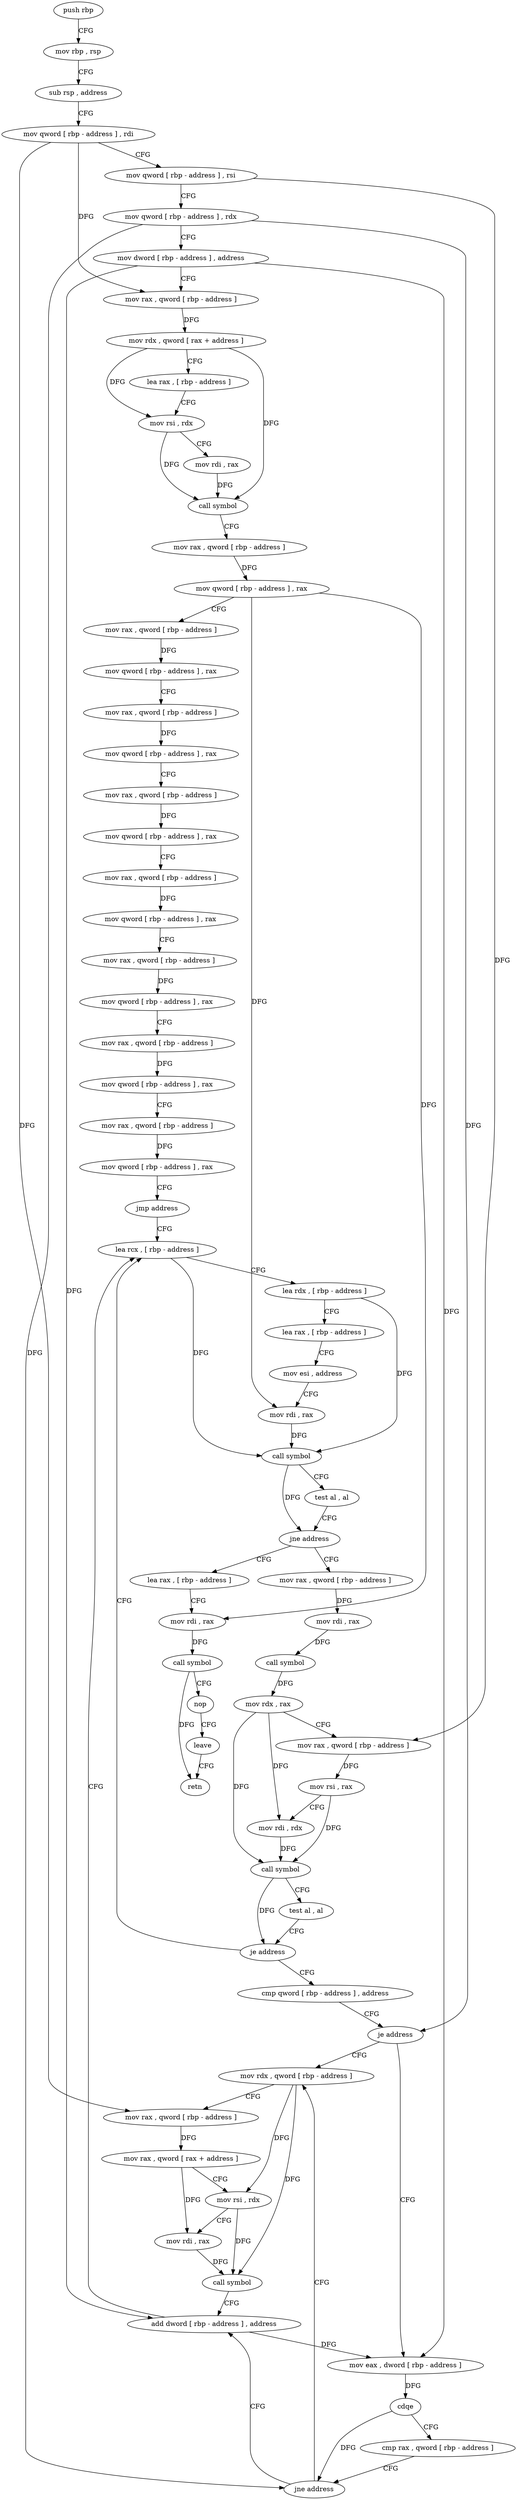 digraph "func" {
"91763" [label = "push rbp" ]
"91764" [label = "mov rbp , rsp" ]
"91767" [label = "sub rsp , address" ]
"91774" [label = "mov qword [ rbp - address ] , rdi" ]
"91778" [label = "mov qword [ rbp - address ] , rsi" ]
"91782" [label = "mov qword [ rbp - address ] , rdx" ]
"91786" [label = "mov dword [ rbp - address ] , address" ]
"91793" [label = "mov rax , qword [ rbp - address ]" ]
"91797" [label = "mov rdx , qword [ rax + address ]" ]
"91801" [label = "lea rax , [ rbp - address ]" ]
"91808" [label = "mov rsi , rdx" ]
"91811" [label = "mov rdi , rax" ]
"91814" [label = "call symbol" ]
"91819" [label = "mov rax , qword [ rbp - address ]" ]
"91826" [label = "mov qword [ rbp - address ] , rax" ]
"91830" [label = "mov rax , qword [ rbp - address ]" ]
"91837" [label = "mov qword [ rbp - address ] , rax" ]
"91841" [label = "mov rax , qword [ rbp - address ]" ]
"91848" [label = "mov qword [ rbp - address ] , rax" ]
"91852" [label = "mov rax , qword [ rbp - address ]" ]
"91859" [label = "mov qword [ rbp - address ] , rax" ]
"91863" [label = "mov rax , qword [ rbp - address ]" ]
"91870" [label = "mov qword [ rbp - address ] , rax" ]
"91874" [label = "mov rax , qword [ rbp - address ]" ]
"91881" [label = "mov qword [ rbp - address ] , rax" ]
"91885" [label = "mov rax , qword [ rbp - address ]" ]
"91892" [label = "mov qword [ rbp - address ] , rax" ]
"91896" [label = "mov rax , qword [ rbp - address ]" ]
"91903" [label = "mov qword [ rbp - address ] , rax" ]
"91907" [label = "jmp address" ]
"91988" [label = "lea rcx , [ rbp - address ]" ]
"91992" [label = "lea rdx , [ rbp - address ]" ]
"91996" [label = "lea rax , [ rbp - address ]" ]
"92000" [label = "mov esi , address" ]
"92005" [label = "mov rdi , rax" ]
"92008" [label = "call symbol" ]
"92013" [label = "test al , al" ]
"92015" [label = "jne address" ]
"91909" [label = "mov rax , qword [ rbp - address ]" ]
"92017" [label = "lea rax , [ rbp - address ]" ]
"91913" [label = "mov rdi , rax" ]
"91916" [label = "call symbol" ]
"91921" [label = "mov rdx , rax" ]
"91924" [label = "mov rax , qword [ rbp - address ]" ]
"91928" [label = "mov rsi , rax" ]
"91931" [label = "mov rdi , rdx" ]
"91934" [label = "call symbol" ]
"91939" [label = "test al , al" ]
"91941" [label = "je address" ]
"91943" [label = "cmp qword [ rbp - address ] , address" ]
"92021" [label = "mov rdi , rax" ]
"92024" [label = "call symbol" ]
"92029" [label = "nop" ]
"92030" [label = "leave" ]
"92031" [label = "retn" ]
"91948" [label = "je address" ]
"91961" [label = "mov rdx , qword [ rbp - address ]" ]
"91950" [label = "mov eax , dword [ rbp - address ]" ]
"91965" [label = "mov rax , qword [ rbp - address ]" ]
"91969" [label = "mov rax , qword [ rax + address ]" ]
"91973" [label = "mov rsi , rdx" ]
"91976" [label = "mov rdi , rax" ]
"91979" [label = "call symbol" ]
"91984" [label = "add dword [ rbp - address ] , address" ]
"91953" [label = "cdqe" ]
"91955" [label = "cmp rax , qword [ rbp - address ]" ]
"91959" [label = "jne address" ]
"91763" -> "91764" [ label = "CFG" ]
"91764" -> "91767" [ label = "CFG" ]
"91767" -> "91774" [ label = "CFG" ]
"91774" -> "91778" [ label = "CFG" ]
"91774" -> "91793" [ label = "DFG" ]
"91774" -> "91965" [ label = "DFG" ]
"91778" -> "91782" [ label = "CFG" ]
"91778" -> "91924" [ label = "DFG" ]
"91782" -> "91786" [ label = "CFG" ]
"91782" -> "91948" [ label = "DFG" ]
"91782" -> "91959" [ label = "DFG" ]
"91786" -> "91793" [ label = "CFG" ]
"91786" -> "91950" [ label = "DFG" ]
"91786" -> "91984" [ label = "DFG" ]
"91793" -> "91797" [ label = "DFG" ]
"91797" -> "91801" [ label = "CFG" ]
"91797" -> "91808" [ label = "DFG" ]
"91797" -> "91814" [ label = "DFG" ]
"91801" -> "91808" [ label = "CFG" ]
"91808" -> "91811" [ label = "CFG" ]
"91808" -> "91814" [ label = "DFG" ]
"91811" -> "91814" [ label = "DFG" ]
"91814" -> "91819" [ label = "CFG" ]
"91819" -> "91826" [ label = "DFG" ]
"91826" -> "91830" [ label = "CFG" ]
"91826" -> "92005" [ label = "DFG" ]
"91826" -> "92021" [ label = "DFG" ]
"91830" -> "91837" [ label = "DFG" ]
"91837" -> "91841" [ label = "CFG" ]
"91841" -> "91848" [ label = "DFG" ]
"91848" -> "91852" [ label = "CFG" ]
"91852" -> "91859" [ label = "DFG" ]
"91859" -> "91863" [ label = "CFG" ]
"91863" -> "91870" [ label = "DFG" ]
"91870" -> "91874" [ label = "CFG" ]
"91874" -> "91881" [ label = "DFG" ]
"91881" -> "91885" [ label = "CFG" ]
"91885" -> "91892" [ label = "DFG" ]
"91892" -> "91896" [ label = "CFG" ]
"91896" -> "91903" [ label = "DFG" ]
"91903" -> "91907" [ label = "CFG" ]
"91907" -> "91988" [ label = "CFG" ]
"91988" -> "91992" [ label = "CFG" ]
"91988" -> "92008" [ label = "DFG" ]
"91992" -> "91996" [ label = "CFG" ]
"91992" -> "92008" [ label = "DFG" ]
"91996" -> "92000" [ label = "CFG" ]
"92000" -> "92005" [ label = "CFG" ]
"92005" -> "92008" [ label = "DFG" ]
"92008" -> "92013" [ label = "CFG" ]
"92008" -> "92015" [ label = "DFG" ]
"92013" -> "92015" [ label = "CFG" ]
"92015" -> "91909" [ label = "CFG" ]
"92015" -> "92017" [ label = "CFG" ]
"91909" -> "91913" [ label = "DFG" ]
"92017" -> "92021" [ label = "CFG" ]
"91913" -> "91916" [ label = "DFG" ]
"91916" -> "91921" [ label = "DFG" ]
"91921" -> "91924" [ label = "CFG" ]
"91921" -> "91931" [ label = "DFG" ]
"91921" -> "91934" [ label = "DFG" ]
"91924" -> "91928" [ label = "DFG" ]
"91928" -> "91931" [ label = "CFG" ]
"91928" -> "91934" [ label = "DFG" ]
"91931" -> "91934" [ label = "DFG" ]
"91934" -> "91939" [ label = "CFG" ]
"91934" -> "91941" [ label = "DFG" ]
"91939" -> "91941" [ label = "CFG" ]
"91941" -> "91988" [ label = "CFG" ]
"91941" -> "91943" [ label = "CFG" ]
"91943" -> "91948" [ label = "CFG" ]
"92021" -> "92024" [ label = "DFG" ]
"92024" -> "92029" [ label = "CFG" ]
"92024" -> "92031" [ label = "DFG" ]
"92029" -> "92030" [ label = "CFG" ]
"92030" -> "92031" [ label = "CFG" ]
"91948" -> "91961" [ label = "CFG" ]
"91948" -> "91950" [ label = "CFG" ]
"91961" -> "91965" [ label = "CFG" ]
"91961" -> "91973" [ label = "DFG" ]
"91961" -> "91979" [ label = "DFG" ]
"91950" -> "91953" [ label = "DFG" ]
"91965" -> "91969" [ label = "DFG" ]
"91969" -> "91973" [ label = "CFG" ]
"91969" -> "91976" [ label = "DFG" ]
"91973" -> "91976" [ label = "CFG" ]
"91973" -> "91979" [ label = "DFG" ]
"91976" -> "91979" [ label = "DFG" ]
"91979" -> "91984" [ label = "CFG" ]
"91984" -> "91988" [ label = "CFG" ]
"91984" -> "91950" [ label = "DFG" ]
"91953" -> "91955" [ label = "CFG" ]
"91953" -> "91959" [ label = "DFG" ]
"91955" -> "91959" [ label = "CFG" ]
"91959" -> "91984" [ label = "CFG" ]
"91959" -> "91961" [ label = "CFG" ]
}
